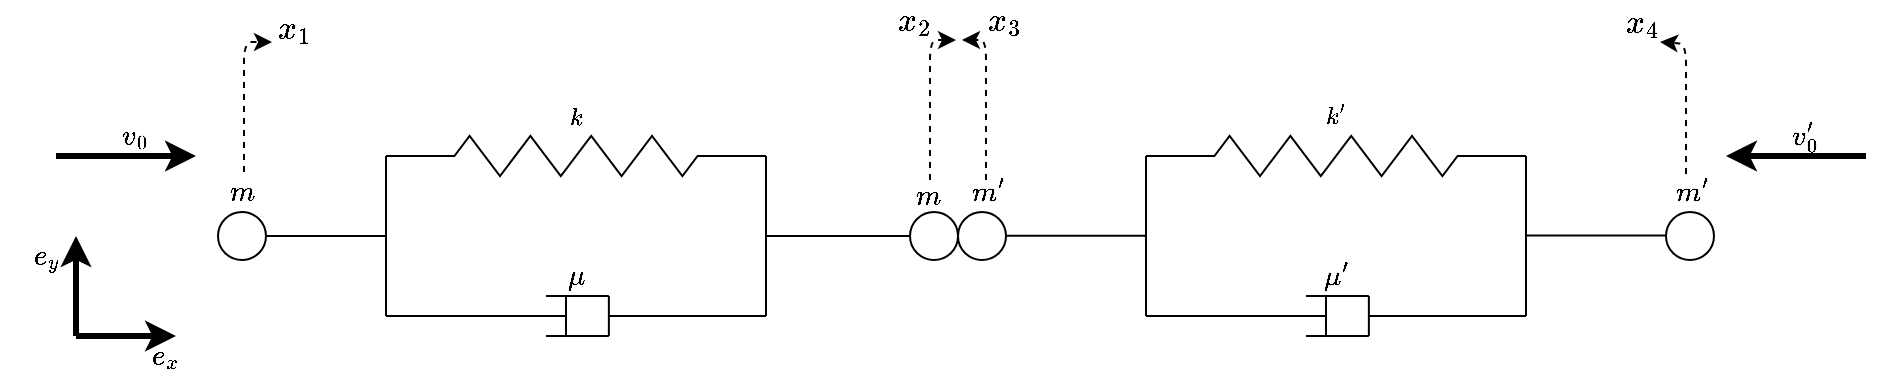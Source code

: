 <mxfile version="14.5.1" type="device" pages="6"><diagram id="ytJeGwFLIwiYyq0UvmY3" name="Page-1"><mxGraphModel dx="1913" dy="966" grid="1" gridSize="1" guides="1" tooltips="1" connect="1" arrows="0" fold="1" page="1" pageScale="1" pageWidth="827" pageHeight="1169" math="1" shadow="0"><root><mxCell id="0"/><mxCell id="1" parent="0"/><mxCell id="ikvbMiQ3zN002EQEy758-4" value="" style="endArrow=none;html=1;" parent="1" edge="1"><mxGeometry width="50" height="50" relative="1" as="geometry"><mxPoint x="80" y="380" as="sourcePoint"/><mxPoint x="80" y="300" as="targetPoint"/></mxGeometry></mxCell><mxCell id="ikvbMiQ3zN002EQEy758-6" value="" style="endArrow=none;html=1;" parent="1" edge="1"><mxGeometry width="50" height="50" relative="1" as="geometry"><mxPoint x="270" y="380" as="sourcePoint"/><mxPoint x="270" y="300" as="targetPoint"/></mxGeometry></mxCell><mxCell id="ikvbMiQ3zN002EQEy758-13" value="" style="group;labelPosition=center;verticalLabelPosition=middle;align=center;verticalAlign=middle;" parent="1" vertex="1" connectable="0"><mxGeometry x="80" y="290" width="190" height="20" as="geometry"/></mxCell><mxCell id="ikvbMiQ3zN002EQEy758-1" value="$$k$$" style="verticalLabelPosition=top;shadow=0;dashed=0;align=center;html=1;verticalAlign=middle;strokeWidth=1;shape=mxgraph.electrical.resistors.resistor_2;rounded=1;comic=0;labelBackgroundColor=none;fontFamily=Verdana;fontSize=12;whiteSpace=wrap;labelPosition=center;" parent="ikvbMiQ3zN002EQEy758-13" vertex="1"><mxGeometry width="190" height="20" as="geometry"/></mxCell><mxCell id="ikvbMiQ3zN002EQEy758-11" value="" style="endArrow=none;html=1;" parent="1" edge="1"><mxGeometry width="50" height="50" relative="1" as="geometry"><mxPoint x="191.429" y="390" as="sourcePoint"/><mxPoint x="191.429" y="370" as="targetPoint"/></mxGeometry></mxCell><mxCell id="ikvbMiQ3zN002EQEy758-25" value="" style="group" parent="1" vertex="1" connectable="0"><mxGeometry x="80" y="350" width="190" height="40" as="geometry"/></mxCell><mxCell id="ikvbMiQ3zN002EQEy758-19" value="" style="group;" parent="ikvbMiQ3zN002EQEy758-25" vertex="1" connectable="0"><mxGeometry y="20" width="190" height="20" as="geometry"/></mxCell><mxCell id="ikvbMiQ3zN002EQEy758-14" value="" style="group" parent="ikvbMiQ3zN002EQEy758-19" vertex="1" connectable="0"><mxGeometry width="90" height="20" as="geometry"/></mxCell><mxCell id="ikvbMiQ3zN002EQEy758-7" value="" style="endArrow=none;html=1;" parent="ikvbMiQ3zN002EQEy758-14" edge="1"><mxGeometry width="50" height="50" relative="1" as="geometry"><mxPoint y="10" as="sourcePoint"/><mxPoint x="90" y="10" as="targetPoint"/></mxGeometry></mxCell><mxCell id="ikvbMiQ3zN002EQEy758-8" value="" style="endArrow=none;html=1;" parent="ikvbMiQ3zN002EQEy758-14" edge="1"><mxGeometry width="50" height="50" relative="1" as="geometry"><mxPoint x="90" y="20" as="sourcePoint"/><mxPoint x="90" as="targetPoint"/></mxGeometry></mxCell><mxCell id="ikvbMiQ3zN002EQEy758-15" value="" style="group;whiteSpace=wrap;" parent="ikvbMiQ3zN002EQEy758-19" vertex="1" connectable="0"><mxGeometry x="80" width="110" height="20" as="geometry"/></mxCell><mxCell id="ikvbMiQ3zN002EQEy758-9" value="" style="endArrow=none;html=1;" parent="ikvbMiQ3zN002EQEy758-15" edge="1"><mxGeometry width="50" height="50" relative="1" as="geometry"><mxPoint y="20" as="sourcePoint"/><mxPoint x="31.429" y="20" as="targetPoint"/></mxGeometry></mxCell><mxCell id="ikvbMiQ3zN002EQEy758-10" value="" style="endArrow=none;html=1;" parent="ikvbMiQ3zN002EQEy758-15" edge="1"><mxGeometry width="50" height="50" relative="1" as="geometry"><mxPoint as="sourcePoint"/><mxPoint x="31.429" as="targetPoint"/></mxGeometry></mxCell><mxCell id="ikvbMiQ3zN002EQEy758-12" value="" style="endArrow=none;html=1;" parent="ikvbMiQ3zN002EQEy758-15" edge="1"><mxGeometry width="50" height="50" relative="1" as="geometry"><mxPoint x="31.429" y="10" as="sourcePoint"/><mxPoint x="110" y="10" as="targetPoint"/></mxGeometry></mxCell><mxCell id="ikvbMiQ3zN002EQEy758-23" value="$$\mu$$" style="text;html=1;align=center;verticalAlign=middle;resizable=0;points=[];autosize=1;" parent="ikvbMiQ3zN002EQEy758-25" vertex="1"><mxGeometry x="65" width="60" height="20" as="geometry"/></mxCell><mxCell id="ikvbMiQ3zN002EQEy758-26" value="" style="endArrow=none;html=1;" parent="1" edge="1"><mxGeometry width="50" height="50" relative="1" as="geometry"><mxPoint x="20" y="340" as="sourcePoint"/><mxPoint x="80" y="340" as="targetPoint"/></mxGeometry></mxCell><mxCell id="ikvbMiQ3zN002EQEy758-34" value="" style="endArrow=none;html=1;entryX=0;entryY=0.5;entryDx=0;entryDy=0;" parent="1" target="zaI7KPjIuQ21_3cleG6U-3" edge="1"><mxGeometry width="50" height="50" relative="1" as="geometry"><mxPoint x="270" y="340" as="sourcePoint"/><mxPoint x="340" y="340" as="targetPoint"/></mxGeometry></mxCell><mxCell id="ikvbMiQ3zN002EQEy758-38" value="" style="ellipse;whiteSpace=wrap;html=1;aspect=fixed;" parent="1" vertex="1"><mxGeometry x="366" y="328" width="24" height="24" as="geometry"/></mxCell><mxCell id="ikvbMiQ3zN002EQEy758-39" value="" style="endArrow=none;html=1;" parent="1" edge="1"><mxGeometry width="50" height="50" relative="1" as="geometry"><mxPoint x="390.0" y="339.86" as="sourcePoint"/><mxPoint x="460.0" y="339.86" as="targetPoint"/></mxGeometry></mxCell><mxCell id="ikvbMiQ3zN002EQEy758-55" value="" style="endArrow=none;html=1;" parent="1" edge="1"><mxGeometry width="50" height="50" relative="1" as="geometry"><mxPoint x="460" y="380" as="sourcePoint"/><mxPoint x="460" y="300" as="targetPoint"/></mxGeometry></mxCell><mxCell id="ikvbMiQ3zN002EQEy758-56" value="" style="endArrow=none;html=1;" parent="1" edge="1"><mxGeometry width="50" height="50" relative="1" as="geometry"><mxPoint x="650" y="380" as="sourcePoint"/><mxPoint x="650" y="300" as="targetPoint"/></mxGeometry></mxCell><mxCell id="ikvbMiQ3zN002EQEy758-57" value="" style="group;labelPosition=center;verticalLabelPosition=middle;align=center;verticalAlign=middle;" parent="1" vertex="1" connectable="0"><mxGeometry x="460" y="290" width="190" height="20" as="geometry"/></mxCell><mxCell id="ikvbMiQ3zN002EQEy758-58" value="$$k'$$" style="verticalLabelPosition=top;shadow=0;dashed=0;align=center;html=1;verticalAlign=middle;strokeWidth=1;shape=mxgraph.electrical.resistors.resistor_2;rounded=1;comic=0;labelBackgroundColor=none;fontFamily=Verdana;fontSize=12;whiteSpace=wrap;labelPosition=center;" parent="ikvbMiQ3zN002EQEy758-57" vertex="1"><mxGeometry width="190" height="20" as="geometry"/></mxCell><mxCell id="ikvbMiQ3zN002EQEy758-59" value="" style="endArrow=none;html=1;" parent="1" edge="1"><mxGeometry width="50" height="50" relative="1" as="geometry"><mxPoint x="571.429" y="390" as="sourcePoint"/><mxPoint x="571.429" y="370" as="targetPoint"/></mxGeometry></mxCell><mxCell id="ikvbMiQ3zN002EQEy758-60" value="" style="group" parent="1" vertex="1" connectable="0"><mxGeometry x="460" y="350" width="190" height="40" as="geometry"/></mxCell><mxCell id="ikvbMiQ3zN002EQEy758-61" value="" style="group;" parent="ikvbMiQ3zN002EQEy758-60" vertex="1" connectable="0"><mxGeometry y="20" width="190" height="20" as="geometry"/></mxCell><mxCell id="ikvbMiQ3zN002EQEy758-62" value="" style="group" parent="ikvbMiQ3zN002EQEy758-61" vertex="1" connectable="0"><mxGeometry width="90" height="20" as="geometry"/></mxCell><mxCell id="ikvbMiQ3zN002EQEy758-63" value="" style="endArrow=none;html=1;" parent="ikvbMiQ3zN002EQEy758-62" edge="1"><mxGeometry width="50" height="50" relative="1" as="geometry"><mxPoint y="10" as="sourcePoint"/><mxPoint x="90" y="10" as="targetPoint"/></mxGeometry></mxCell><mxCell id="ikvbMiQ3zN002EQEy758-64" value="" style="endArrow=none;html=1;" parent="ikvbMiQ3zN002EQEy758-62" edge="1"><mxGeometry width="50" height="50" relative="1" as="geometry"><mxPoint x="90" y="20" as="sourcePoint"/><mxPoint x="90" as="targetPoint"/></mxGeometry></mxCell><mxCell id="ikvbMiQ3zN002EQEy758-65" value="" style="group;whiteSpace=wrap;" parent="ikvbMiQ3zN002EQEy758-61" vertex="1" connectable="0"><mxGeometry x="80" width="110" height="20" as="geometry"/></mxCell><mxCell id="ikvbMiQ3zN002EQEy758-66" value="" style="endArrow=none;html=1;" parent="ikvbMiQ3zN002EQEy758-65" edge="1"><mxGeometry width="50" height="50" relative="1" as="geometry"><mxPoint y="20" as="sourcePoint"/><mxPoint x="31.429" y="20" as="targetPoint"/></mxGeometry></mxCell><mxCell id="ikvbMiQ3zN002EQEy758-67" value="" style="endArrow=none;html=1;" parent="ikvbMiQ3zN002EQEy758-65" edge="1"><mxGeometry width="50" height="50" relative="1" as="geometry"><mxPoint as="sourcePoint"/><mxPoint x="31.429" as="targetPoint"/></mxGeometry></mxCell><mxCell id="ikvbMiQ3zN002EQEy758-68" value="" style="endArrow=none;html=1;" parent="ikvbMiQ3zN002EQEy758-65" edge="1"><mxGeometry width="50" height="50" relative="1" as="geometry"><mxPoint x="31.429" y="10" as="sourcePoint"/><mxPoint x="110" y="10" as="targetPoint"/></mxGeometry></mxCell><mxCell id="ikvbMiQ3zN002EQEy758-69" value="$$\mu'$$" style="text;html=1;align=center;verticalAlign=middle;resizable=0;points=[];autosize=1;" parent="ikvbMiQ3zN002EQEy758-60" vertex="1"><mxGeometry x="65" width="60" height="20" as="geometry"/></mxCell><mxCell id="ikvbMiQ3zN002EQEy758-70" value="" style="endArrow=none;html=1;" parent="1" edge="1"><mxGeometry width="50" height="50" relative="1" as="geometry"><mxPoint x="650" y="339.71" as="sourcePoint"/><mxPoint x="720" y="339.71" as="targetPoint"/></mxGeometry></mxCell><mxCell id="ikvbMiQ3zN002EQEy758-72" value="$$m'$$" style="text;html=1;align=center;verticalAlign=middle;resizable=0;points=[];autosize=1;" parent="1" vertex="1"><mxGeometry x="708" y="308" width="50" height="20" as="geometry"/></mxCell><mxCell id="ikvbMiQ3zN002EQEy758-74" value="$$m$$" style="text;html=1;align=center;verticalAlign=middle;resizable=0;points=[];autosize=1;" parent="1" vertex="1"><mxGeometry x="326" y="310" width="50" height="20" as="geometry"/></mxCell><mxCell id="ikvbMiQ3zN002EQEy758-75" value="$$m'$$" style="text;html=1;align=center;verticalAlign=middle;resizable=0;points=[];autosize=1;" parent="1" vertex="1"><mxGeometry x="356" y="308" width="50" height="20" as="geometry"/></mxCell><mxCell id="A-Y7U5vyH84K1qmAF5ST-1" value="" style="group" parent="1" vertex="1" connectable="0"><mxGeometry x="-85" y="295" width="155" height="105" as="geometry"/></mxCell><mxCell id="ikvbMiQ3zN002EQEy758-80" value="" style="group;dashed=1;" parent="A-Y7U5vyH84K1qmAF5ST-1" vertex="1" connectable="0"><mxGeometry x="35" width="90" height="85" as="geometry"/></mxCell><mxCell id="zaI7KPjIuQ21_3cleG6U-5" value="" style="ellipse;whiteSpace=wrap;html=1;aspect=fixed;" parent="ikvbMiQ3zN002EQEy758-80" vertex="1"><mxGeometry x="46" y="33" width="24" height="24" as="geometry"/></mxCell><mxCell id="ikvbMiQ3zN002EQEy758-76" value="$$m$$" style="text;html=1;align=center;verticalAlign=middle;resizable=0;points=[];autosize=1;" parent="ikvbMiQ3zN002EQEy758-80" vertex="1"><mxGeometry x="33" y="13" width="50" height="20" as="geometry"/></mxCell><mxCell id="A-Y7U5vyH84K1qmAF5ST-2" value="" style="group" parent="1" vertex="1" connectable="0"><mxGeometry x="750" y="280" width="70" height="20" as="geometry"/></mxCell><mxCell id="ikvbMiQ3zN002EQEy758-86" value="" style="endArrow=classic;html=1;strokeWidth=3;" parent="A-Y7U5vyH84K1qmAF5ST-2" edge="1"><mxGeometry width="50" height="50" relative="1" as="geometry"><mxPoint x="70" y="20" as="sourcePoint"/><mxPoint y="20" as="targetPoint"/></mxGeometry></mxCell><mxCell id="ikvbMiQ3zN002EQEy758-88" value="$$v'_0$$" style="text;html=1;strokeColor=none;fillColor=none;align=center;verticalAlign=middle;whiteSpace=wrap;rounded=0;dashed=1;" parent="A-Y7U5vyH84K1qmAF5ST-2" vertex="1"><mxGeometry x="20" width="40" height="20" as="geometry"/></mxCell><mxCell id="zaI7KPjIuQ21_3cleG6U-3" value="" style="ellipse;whiteSpace=wrap;html=1;aspect=fixed;" parent="1" vertex="1"><mxGeometry x="342" y="328" width="24" height="24" as="geometry"/></mxCell><mxCell id="zaI7KPjIuQ21_3cleG6U-4" value="" style="ellipse;whiteSpace=wrap;html=1;aspect=fixed;" parent="1" vertex="1"><mxGeometry x="720" y="328" width="24" height="24" as="geometry"/></mxCell><mxCell id="QIRo2a5x82lyeDeJvewS-12" value="" style="group" parent="1" vertex="1" connectable="0"><mxGeometry x="643" y="223" width="85" height="21" as="geometry"/></mxCell><mxCell id="QIRo2a5x82lyeDeJvewS-13" value="&lt;font style=&quot;font-size: 14px&quot;&gt;$$x_4$$&lt;/font&gt;" style="text;html=1;strokeColor=none;fillColor=none;align=center;verticalAlign=middle;whiteSpace=wrap;rounded=0;" parent="QIRo2a5x82lyeDeJvewS-12" vertex="1"><mxGeometry x="45" width="40" height="20" as="geometry"/></mxCell><mxCell id="QIRo2a5x82lyeDeJvewS-14" value="" style="endArrow=classic;html=1;dashed=1;exitX=0.18;exitY=0.6;exitDx=0;exitDy=0;exitPerimeter=0;" parent="1" edge="1"><mxGeometry width="50" height="50" relative="1" as="geometry"><mxPoint x="730" y="309" as="sourcePoint"/><mxPoint x="717" y="243" as="targetPoint"/><Array as="points"><mxPoint x="730" y="244"/></Array></mxGeometry></mxCell><mxCell id="ikvbMiQ3zN002EQEy758-77" value="" style="endArrow=classic;html=1;strokeWidth=3;" parent="1" edge="1"><mxGeometry width="50" height="50" relative="1" as="geometry"><mxPoint x="-75" y="390" as="sourcePoint"/><mxPoint x="-25" y="390" as="targetPoint"/></mxGeometry></mxCell><mxCell id="ikvbMiQ3zN002EQEy758-79" value="" style="endArrow=classic;html=1;strokeWidth=3;" parent="1" edge="1"><mxGeometry width="50" height="50" relative="1" as="geometry"><mxPoint x="-75" y="390" as="sourcePoint"/><mxPoint x="-75" y="340" as="targetPoint"/></mxGeometry></mxCell><mxCell id="ikvbMiQ3zN002EQEy758-82" value="$$e_x$$" style="text;html=1;strokeColor=none;fillColor=none;align=center;verticalAlign=middle;whiteSpace=wrap;rounded=0;dashed=1;" parent="1" vertex="1"><mxGeometry x="-50" y="390" width="40" height="20" as="geometry"/></mxCell><mxCell id="ikvbMiQ3zN002EQEy758-83" value="$$e_y$$" style="text;html=1;strokeColor=none;fillColor=none;align=center;verticalAlign=middle;whiteSpace=wrap;rounded=0;dashed=1;" parent="1" vertex="1"><mxGeometry x="-110" y="340" width="40" height="20" as="geometry"/></mxCell><mxCell id="QIRo2a5x82lyeDeJvewS-4" value="" style="endArrow=classic;html=1;dashed=1;exitX=0.18;exitY=0.6;exitDx=0;exitDy=0;exitPerimeter=0;" parent="1" edge="1"><mxGeometry width="50" height="50" relative="1" as="geometry"><mxPoint x="352" y="312" as="sourcePoint"/><mxPoint x="365" y="242" as="targetPoint"/><Array as="points"><mxPoint x="352" y="242"/></Array></mxGeometry></mxCell><mxCell id="zaI7KPjIuQ21_3cleG6U-2" value="&lt;font style=&quot;font-size: 14px&quot;&gt;$$x_2$$&lt;/font&gt;" style="text;html=1;strokeColor=none;fillColor=none;align=center;verticalAlign=middle;whiteSpace=wrap;rounded=0;" parent="1" vertex="1"><mxGeometry x="324" y="222" width="40" height="20" as="geometry"/></mxCell><mxCell id="13Rfy_D-YMFXf5aXUWAc-1" value="" style="group" parent="1" vertex="1" connectable="0"><mxGeometry x="-85" y="280" width="70" height="20" as="geometry"/></mxCell><mxCell id="13Rfy_D-YMFXf5aXUWAc-2" value="" style="endArrow=classic;html=1;strokeWidth=3;" parent="13Rfy_D-YMFXf5aXUWAc-1" edge="1"><mxGeometry width="50" height="50" relative="1" as="geometry"><mxPoint y="20" as="sourcePoint"/><mxPoint x="70" y="20" as="targetPoint"/></mxGeometry></mxCell><mxCell id="13Rfy_D-YMFXf5aXUWAc-3" value="$$v_0$$" style="text;html=1;strokeColor=none;fillColor=none;align=center;verticalAlign=middle;whiteSpace=wrap;rounded=0;dashed=1;" parent="13Rfy_D-YMFXf5aXUWAc-1" vertex="1"><mxGeometry x="20" width="40" height="20" as="geometry"/></mxCell><mxCell id="Y_Yb2nispmCh1AtkUIQF-1" value="" style="group" parent="1" vertex="1" connectable="0"><mxGeometry x="9" y="228" width="80" height="20" as="geometry"/></mxCell><mxCell id="QIRo2a5x82lyeDeJvewS-17" value="" style="endArrow=classic;html=1;dashed=1;exitX=0.18;exitY=0.6;exitDx=0;exitDy=0;exitPerimeter=0;" parent="Y_Yb2nispmCh1AtkUIQF-1" edge="1"><mxGeometry width="50" height="50" relative="1" as="geometry"><mxPoint y="80" as="sourcePoint"/><mxPoint x="14" y="15" as="targetPoint"/><Array as="points"><mxPoint y="15"/></Array></mxGeometry></mxCell><mxCell id="QIRo2a5x82lyeDeJvewS-16" value="&lt;font style=&quot;font-size: 14px&quot;&gt;$$x_1$$&lt;/font&gt;" style="text;html=1;strokeColor=none;fillColor=none;align=center;verticalAlign=middle;whiteSpace=wrap;rounded=0;" parent="Y_Yb2nispmCh1AtkUIQF-1" vertex="1"><mxGeometry x="5" y="-2" width="40" height="20" as="geometry"/></mxCell><mxCell id="NxJSw44QiiJmzwVGLVWb-2" value="" style="endArrow=classic;html=1;dashed=1;exitX=0.18;exitY=0.6;exitDx=0;exitDy=0;exitPerimeter=0;" parent="1" edge="1"><mxGeometry x="290.5" y="224" width="50" height="50" as="geometry"><mxPoint x="380" y="312" as="sourcePoint"/><mxPoint x="368" y="242" as="targetPoint"/><Array as="points"><mxPoint x="380" y="242"/></Array></mxGeometry></mxCell><mxCell id="NxJSw44QiiJmzwVGLVWb-1" value="&lt;font style=&quot;font-size: 14px&quot;&gt;$$x_3$$&lt;/font&gt;" style="text;html=1;strokeColor=none;fillColor=none;align=center;verticalAlign=middle;whiteSpace=wrap;rounded=0;" parent="1" vertex="1"><mxGeometry x="369" y="222" width="40" height="20" as="geometry"/></mxCell></root></mxGraphModel></diagram><diagram id="JEn1biWKBLTIGsbD8lLC" name="Page-2"><mxGraphModel dx="621" dy="552" grid="1" gridSize="2" guides="1" tooltips="1" connect="1" arrows="1" fold="1" page="1" pageScale="1" pageWidth="827" pageHeight="1169" math="1" shadow="0"><root><mxCell id="UVTlB2MMpKUOKBtwbOYd-0"/><mxCell id="UVTlB2MMpKUOKBtwbOYd-1" parent="UVTlB2MMpKUOKBtwbOYd-0"/><mxCell id="UVTlB2MMpKUOKBtwbOYd-2" value="" style="ellipse;whiteSpace=wrap;html=1;aspect=fixed;" parent="UVTlB2MMpKUOKBtwbOYd-1" vertex="1"><mxGeometry x="150" y="342" width="50" height="50" as="geometry"/></mxCell><mxCell id="UVTlB2MMpKUOKBtwbOYd-3" value="" style="endArrow=classic;html=1;strokeWidth=3;" parent="UVTlB2MMpKUOKBtwbOYd-1" edge="1"><mxGeometry width="50" height="50" relative="1" as="geometry"><mxPoint x="310" y="360" as="sourcePoint"/><mxPoint x="200" y="360" as="targetPoint"/></mxGeometry></mxCell><mxCell id="UVTlB2MMpKUOKBtwbOYd-4" value="" style="endArrow=classic;html=1;strokeWidth=3;" parent="UVTlB2MMpKUOKBtwbOYd-1" edge="1"><mxGeometry width="50" height="50" relative="1" as="geometry"><mxPoint x="310" y="376" as="sourcePoint"/><mxPoint x="200" y="376" as="targetPoint"/></mxGeometry></mxCell><mxCell id="UVTlB2MMpKUOKBtwbOYd-6" value="$$m$$" style="text;html=1;strokeColor=none;fillColor=none;align=center;verticalAlign=middle;whiteSpace=wrap;rounded=0;dashed=1;" parent="UVTlB2MMpKUOKBtwbOYd-1" vertex="1"><mxGeometry x="155" y="356" width="40" height="20" as="geometry"/></mxCell><mxCell id="woAikRQFrL4eNpb0GCjC-0" value="$$\mu( \dot x_1 - \dot x_2)$$" style="text;html=1;strokeColor=none;fillColor=none;align=center;verticalAlign=middle;whiteSpace=wrap;rounded=0;dashed=1;" parent="UVTlB2MMpKUOKBtwbOYd-1" vertex="1"><mxGeometry x="238" y="378" width="46" height="20" as="geometry"/></mxCell><mxCell id="nXnG8BlrmxYwcEeNddY_-0" value="$$k(x_1-x_2)$$" style="text;html=1;strokeColor=none;fillColor=none;align=center;verticalAlign=middle;whiteSpace=wrap;rounded=0;dashed=1;" parent="UVTlB2MMpKUOKBtwbOYd-1" vertex="1"><mxGeometry x="224" y="336" width="80" height="20" as="geometry"/></mxCell></root></mxGraphModel></diagram><diagram id="uyrivEJpbbiFCjdhrZBp" name="Page-3"><mxGraphModel dx="1086" dy="966" grid="1" gridSize="2" guides="1" tooltips="1" connect="1" arrows="1" fold="1" page="1" pageScale="1" pageWidth="827" pageHeight="1169" math="1" shadow="0"><root><mxCell id="KhA-8r9i5D4Uf5z0PQl2-0"/><mxCell id="KhA-8r9i5D4Uf5z0PQl2-1" parent="KhA-8r9i5D4Uf5z0PQl2-0"/><mxCell id="ZFSHmHsQk2duH5604gHa-0" value="" style="ellipse;whiteSpace=wrap;html=1;aspect=fixed;" parent="KhA-8r9i5D4Uf5z0PQl2-1" vertex="1"><mxGeometry x="340" y="345" width="50" height="50" as="geometry"/></mxCell><mxCell id="ZFSHmHsQk2duH5604gHa-1" value="" style="endArrow=classic;html=1;strokeWidth=3;" parent="KhA-8r9i5D4Uf5z0PQl2-1" edge="1"><mxGeometry width="50" height="50" relative="1" as="geometry"><mxPoint x="240" y="360" as="sourcePoint"/><mxPoint x="342" y="360" as="targetPoint"/></mxGeometry></mxCell><mxCell id="ZFSHmHsQk2duH5604gHa-2" value="$$k(x_1-x_2)$$" style="text;html=1;strokeColor=none;fillColor=none;align=center;verticalAlign=middle;whiteSpace=wrap;rounded=0;dashed=1;" parent="KhA-8r9i5D4Uf5z0PQl2-1" vertex="1"><mxGeometry x="250" y="338" width="80" height="20" as="geometry"/></mxCell><mxCell id="ZFSHmHsQk2duH5604gHa-3" value="" style="endArrow=classic;html=1;strokeWidth=3;" parent="KhA-8r9i5D4Uf5z0PQl2-1" edge="1"><mxGeometry width="50" height="50" relative="1" as="geometry"><mxPoint x="240" y="380" as="sourcePoint"/><mxPoint x="342" y="380" as="targetPoint"/></mxGeometry></mxCell><mxCell id="ZFSHmHsQk2duH5604gHa-4" value="$$\mu( \dot x_1 - \dot x_2)$$" style="text;html=1;strokeColor=none;fillColor=none;align=center;verticalAlign=middle;whiteSpace=wrap;rounded=0;dashed=1;" parent="KhA-8r9i5D4Uf5z0PQl2-1" vertex="1"><mxGeometry x="262" y="382" width="46" height="20" as="geometry"/></mxCell><mxCell id="ZFSHmHsQk2duH5604gHa-5" value="" style="endArrow=classic;html=1;strokeWidth=3;entryX=0.984;entryY=0.712;entryDx=0;entryDy=0;entryPerimeter=0;" parent="KhA-8r9i5D4Uf5z0PQl2-1" edge="1"><mxGeometry width="50" height="50" relative="1" as="geometry"><mxPoint x="468" y="370" as="sourcePoint"/><mxPoint x="389.2" y="370.0" as="targetPoint"/></mxGeometry></mxCell><mxCell id="ZFSHmHsQk2duH5604gHa-6" value="$$F_c$$" style="text;html=1;strokeColor=none;fillColor=none;align=center;verticalAlign=middle;whiteSpace=wrap;rounded=0;dashed=1;" parent="KhA-8r9i5D4Uf5z0PQl2-1" vertex="1"><mxGeometry x="414" y="350" width="40" height="20" as="geometry"/></mxCell><mxCell id="ZFSHmHsQk2duH5604gHa-9" value="$$m$$" style="text;html=1;strokeColor=none;fillColor=none;align=center;verticalAlign=middle;whiteSpace=wrap;rounded=0;dashed=1;" parent="KhA-8r9i5D4Uf5z0PQl2-1" vertex="1"><mxGeometry x="345" y="358" width="40" height="20" as="geometry"/></mxCell></root></mxGraphModel></diagram><diagram id="0RIyzmfCaRh4LcxrB9Px" name="Page-4"><mxGraphModel dx="1086" dy="966" grid="1" gridSize="2" guides="1" tooltips="1" connect="1" arrows="1" fold="1" page="1" pageScale="1" pageWidth="827" pageHeight="1169" math="1" shadow="0"><root><mxCell id="tgsBk7SQWuLXApOFXR5z-0"/><mxCell id="tgsBk7SQWuLXApOFXR5z-1" parent="tgsBk7SQWuLXApOFXR5z-0"/><mxCell id="tgsBk7SQWuLXApOFXR5z-2" value="" style="ellipse;whiteSpace=wrap;html=1;aspect=fixed;" parent="tgsBk7SQWuLXApOFXR5z-1" vertex="1"><mxGeometry x="340" y="345" width="50" height="50" as="geometry"/></mxCell><mxCell id="tgsBk7SQWuLXApOFXR5z-3" value="" style="endArrow=classic;html=1;strokeWidth=3;" parent="tgsBk7SQWuLXApOFXR5z-1" edge="1"><mxGeometry width="50" height="50" relative="1" as="geometry"><mxPoint x="268" y="370" as="sourcePoint"/><mxPoint x="340" y="370" as="targetPoint"/></mxGeometry></mxCell><mxCell id="tgsBk7SQWuLXApOFXR5z-4" value="$$F_c$$" style="text;html=1;strokeColor=none;fillColor=none;align=center;verticalAlign=middle;whiteSpace=wrap;rounded=0;dashed=1;" parent="tgsBk7SQWuLXApOFXR5z-1" vertex="1"><mxGeometry x="282" y="348" width="42" height="20" as="geometry"/></mxCell><mxCell id="tgsBk7SQWuLXApOFXR5z-7" value="" style="endArrow=classic;html=1;strokeWidth=3;entryX=0.984;entryY=0.712;entryDx=0;entryDy=0;entryPerimeter=0;" parent="tgsBk7SQWuLXApOFXR5z-1" target="tgsBk7SQWuLXApOFXR5z-2" edge="1"><mxGeometry width="50" height="50" relative="1" as="geometry"><mxPoint x="484" y="381" as="sourcePoint"/><mxPoint x="515" y="369.43" as="targetPoint"/></mxGeometry></mxCell><mxCell id="tgsBk7SQWuLXApOFXR5z-8" value="$$\mu' (\dot x_3-\dot x_4)$$" style="text;html=1;strokeColor=none;fillColor=none;align=center;verticalAlign=middle;whiteSpace=wrap;rounded=0;dashed=1;" parent="tgsBk7SQWuLXApOFXR5z-1" vertex="1"><mxGeometry x="424" y="384" width="40" height="20" as="geometry"/></mxCell><mxCell id="tgsBk7SQWuLXApOFXR5z-9" value="" style="endArrow=classic;html=1;strokeWidth=3;entryX=0.984;entryY=0.712;entryDx=0;entryDy=0;entryPerimeter=0;" parent="tgsBk7SQWuLXApOFXR5z-1" edge="1"><mxGeometry width="50" height="50" relative="1" as="geometry"><mxPoint x="483" y="358" as="sourcePoint"/><mxPoint x="388" y="358.16" as="targetPoint"/></mxGeometry></mxCell><mxCell id="tgsBk7SQWuLXApOFXR5z-10" value="$$k' (x_3-x_4)$$" style="text;html=1;strokeColor=none;fillColor=none;align=center;verticalAlign=middle;whiteSpace=wrap;rounded=0;dashed=1;" parent="tgsBk7SQWuLXApOFXR5z-1" vertex="1"><mxGeometry x="424" y="334" width="40" height="20" as="geometry"/></mxCell><mxCell id="tgsBk7SQWuLXApOFXR5z-11" value="$$m'$$" style="text;html=1;strokeColor=none;fillColor=none;align=center;verticalAlign=middle;whiteSpace=wrap;rounded=0;dashed=1;" parent="tgsBk7SQWuLXApOFXR5z-1" vertex="1"><mxGeometry x="345" y="358" width="40" height="20" as="geometry"/></mxCell></root></mxGraphModel></diagram><diagram id="uLh2tQt1c-WQyPfZWIZx" name="Page-5"><mxGraphModel dx="1086" dy="966" grid="1" gridSize="2" guides="1" tooltips="1" connect="1" arrows="1" fold="1" page="1" pageScale="1" pageWidth="827" pageHeight="1169" math="1" shadow="0"><root><mxCell id="KQrJLUqnORqjvFaliClb-0"/><mxCell id="KQrJLUqnORqjvFaliClb-1" parent="KQrJLUqnORqjvFaliClb-0"/><mxCell id="KQrJLUqnORqjvFaliClb-2" value="" style="ellipse;whiteSpace=wrap;html=1;aspect=fixed;" parent="KQrJLUqnORqjvFaliClb-1" vertex="1"><mxGeometry x="310" y="345" width="50" height="50" as="geometry"/></mxCell><mxCell id="KQrJLUqnORqjvFaliClb-3" value="" style="endArrow=classic;html=1;strokeWidth=3;" parent="KQrJLUqnORqjvFaliClb-1" edge="1"><mxGeometry width="50" height="50" relative="1" as="geometry"><mxPoint x="200" y="360" as="sourcePoint"/><mxPoint x="310" y="360" as="targetPoint"/></mxGeometry></mxCell><mxCell id="KQrJLUqnORqjvFaliClb-5" value="" style="endArrow=classic;html=1;strokeWidth=3;" parent="KQrJLUqnORqjvFaliClb-1" edge="1"><mxGeometry width="50" height="50" relative="1" as="geometry"><mxPoint x="200" y="376" as="sourcePoint"/><mxPoint x="310" y="376" as="targetPoint"/></mxGeometry></mxCell><mxCell id="KQrJLUqnORqjvFaliClb-10" value="$$k' (x_3-x_4)$$" style="text;html=1;strokeColor=none;fillColor=none;align=center;verticalAlign=middle;whiteSpace=wrap;rounded=0;dashed=1;" parent="KQrJLUqnORqjvFaliClb-1" vertex="1"><mxGeometry x="235" y="338" width="40" height="20" as="geometry"/></mxCell><mxCell id="KQrJLUqnORqjvFaliClb-11" value="$$m'$$" style="text;html=1;strokeColor=none;fillColor=none;align=center;verticalAlign=middle;whiteSpace=wrap;rounded=0;dashed=1;" parent="KQrJLUqnORqjvFaliClb-1" vertex="1"><mxGeometry x="315" y="358" width="40" height="20" as="geometry"/></mxCell><mxCell id="KQrJLUqnORqjvFaliClb-12" value="$$\mu' (\dot x_3-\dot x_4)$$" style="text;html=1;strokeColor=none;fillColor=none;align=center;verticalAlign=middle;whiteSpace=wrap;rounded=0;dashed=1;" parent="KQrJLUqnORqjvFaliClb-1" vertex="1"><mxGeometry x="234" y="378" width="40" height="20" as="geometry"/></mxCell></root></mxGraphModel></diagram><diagram id="xjjF6lkcDrhpPunlLuQ8" name="Page-6"><mxGraphModel dx="302" dy="268" grid="1" gridSize="2" guides="1" tooltips="1" connect="1" arrows="1" fold="1" page="1" pageScale="1" pageWidth="827" pageHeight="1169" math="1" shadow="0"><root><mxCell id="U5Ksq9JQ-c6nEykRSO9P-0"/><mxCell id="U5Ksq9JQ-c6nEykRSO9P-1" parent="U5Ksq9JQ-c6nEykRSO9P-0"/><mxCell id="U5Ksq9JQ-c6nEykRSO9P-3" value="$$m'$$" style="text;html=1;align=center;verticalAlign=middle;resizable=0;points=[];autosize=1;" parent="U5Ksq9JQ-c6nEykRSO9P-1" vertex="1"><mxGeometry x="374" y="412" width="50" height="20" as="geometry"/></mxCell><mxCell id="U5Ksq9JQ-c6nEykRSO9P-4" value="" style="ellipse;whiteSpace=wrap;html=1;aspect=fixed;" parent="U5Ksq9JQ-c6nEykRSO9P-1" vertex="1"><mxGeometry x="330" y="430" width="34" height="34" as="geometry"/></mxCell><mxCell id="U5Ksq9JQ-c6nEykRSO9P-5" value="" style="endArrow=classic;html=1;" parent="U5Ksq9JQ-c6nEykRSO9P-1" edge="1"><mxGeometry width="50" height="50" relative="1" as="geometry"><mxPoint x="432" y="447" as="sourcePoint"/><mxPoint x="482" y="447" as="targetPoint"/></mxGeometry></mxCell><mxCell id="U5Ksq9JQ-c6nEykRSO9P-6" value="$$m$$" style="text;html=1;align=center;verticalAlign=middle;resizable=0;points=[];autosize=1;" parent="U5Ksq9JQ-c6nEykRSO9P-1" vertex="1"><mxGeometry x="322" y="412" width="50" height="20" as="geometry"/></mxCell><mxCell id="U5Ksq9JQ-c6nEykRSO9P-8" value="&lt;span style=&quot;font-size: 11px ; background-color: rgb(255 , 255 , 255)&quot;&gt;$$V'_0$$&lt;/span&gt;" style="text;html=1;align=center;verticalAlign=middle;resizable=0;points=[];autosize=1;" parent="U5Ksq9JQ-c6nEykRSO9P-1" vertex="1"><mxGeometry x="426" y="428" width="60" height="20" as="geometry"/></mxCell><mxCell id="U5Ksq9JQ-c6nEykRSO9P-9" value="" style="endArrow=classic;html=1;" parent="U5Ksq9JQ-c6nEykRSO9P-1" edge="1"><mxGeometry width="50" height="50" relative="1" as="geometry"><mxPoint x="310" y="447" as="sourcePoint"/><mxPoint x="260" y="447" as="targetPoint"/></mxGeometry></mxCell><mxCell id="U5Ksq9JQ-c6nEykRSO9P-10" value="&lt;span style=&quot;font-size: 11px ; background-color: rgb(255 , 255 , 255)&quot;&gt;$$V_0$$&lt;/span&gt;" style="text;html=1;align=center;verticalAlign=middle;resizable=0;points=[];autosize=1;" parent="U5Ksq9JQ-c6nEykRSO9P-1" vertex="1"><mxGeometry x="260" y="428" width="56" height="20" as="geometry"/></mxCell><mxCell id="U5Ksq9JQ-c6nEykRSO9P-11" value="" style="ellipse;whiteSpace=wrap;html=1;aspect=fixed;" parent="U5Ksq9JQ-c6nEykRSO9P-1" vertex="1"><mxGeometry x="380" y="430" width="34" height="34" as="geometry"/></mxCell><mxCell id="KYd6xgjPfWgc4OTql08P-0" value="" style="rounded=0;whiteSpace=wrap;html=1;fillColor=none;strokeColor=none;" parent="U5Ksq9JQ-c6nEykRSO9P-1" vertex="1"><mxGeometry x="362" y="466" width="18" height="10" as="geometry"/></mxCell></root></mxGraphModel></diagram></mxfile>